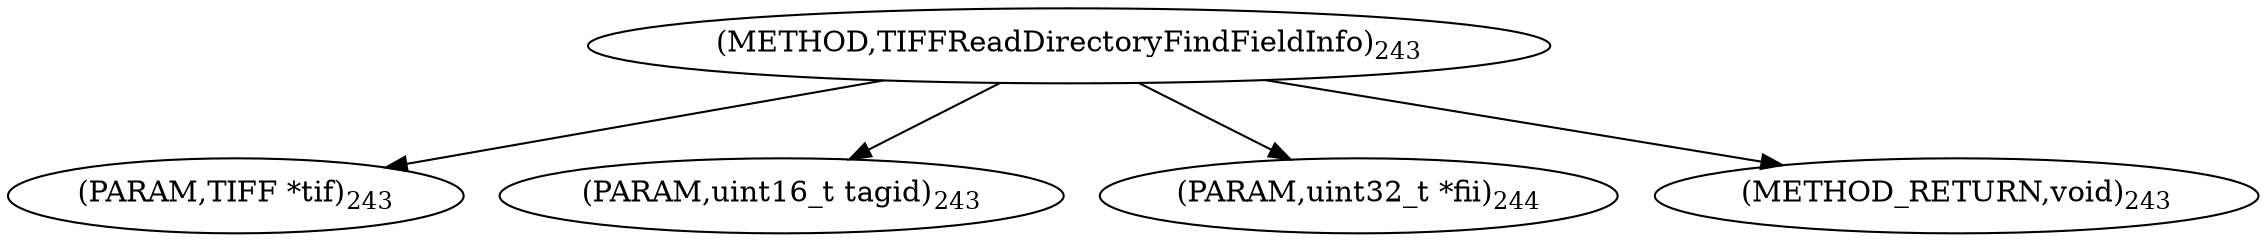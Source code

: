 digraph "TIFFReadDirectoryFindFieldInfo" {  
"78224" [label = <(METHOD,TIFFReadDirectoryFindFieldInfo)<SUB>243</SUB>> ]
"78225" [label = <(PARAM,TIFF *tif)<SUB>243</SUB>> ]
"78226" [label = <(PARAM,uint16_t tagid)<SUB>243</SUB>> ]
"78227" [label = <(PARAM,uint32_t *fii)<SUB>244</SUB>> ]
"78228" [label = <(METHOD_RETURN,void)<SUB>243</SUB>> ]
  "78224" -> "78225" 
  "78224" -> "78226" 
  "78224" -> "78227" 
  "78224" -> "78228" 
}
